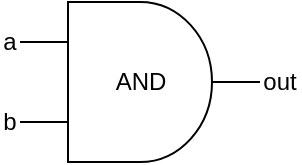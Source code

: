 <mxfile version="24.1.0" type="device">
  <diagram name="第 1 页" id="rknQbzqb8H6HtzvlB-DZ">
    <mxGraphModel dx="256" dy="-126" grid="1" gridSize="10" guides="1" tooltips="1" connect="1" arrows="1" fold="1" page="0" pageScale="1" pageWidth="827" pageHeight="1169" math="0" shadow="0">
      <root>
        <mxCell id="0" />
        <mxCell id="1" parent="0" />
        <mxCell id="-0DMYWxXgTRLNa_72Sri-3" value="a" style="text;strokeColor=none;align=center;fillColor=none;html=1;verticalAlign=middle;whiteSpace=wrap;rounded=0;" vertex="1" parent="1">
          <mxGeometry x="390" y="455" width="10" height="10" as="geometry" />
        </mxCell>
        <mxCell id="-0DMYWxXgTRLNa_72Sri-4" value="b" style="text;strokeColor=none;align=center;fillColor=none;html=1;verticalAlign=middle;whiteSpace=wrap;rounded=0;" vertex="1" parent="1">
          <mxGeometry x="390" y="495" width="10" height="10" as="geometry" />
        </mxCell>
        <mxCell id="-0DMYWxXgTRLNa_72Sri-5" value="out" style="text;strokeColor=none;align=center;fillColor=none;html=1;verticalAlign=middle;whiteSpace=wrap;rounded=0;" vertex="1" parent="1">
          <mxGeometry x="520" y="475" width="20" height="10" as="geometry" />
        </mxCell>
        <mxCell id="-0DMYWxXgTRLNa_72Sri-6" value="AND" style="verticalLabelPosition=middle;shadow=0;dashed=0;align=center;html=1;verticalAlign=middle;shape=mxgraph.electrical.logic_gates.logic_gate;operation=and;labelPosition=center;" vertex="1" parent="1">
          <mxGeometry x="400" y="440" width="120" height="80" as="geometry" />
        </mxCell>
      </root>
    </mxGraphModel>
  </diagram>
</mxfile>
